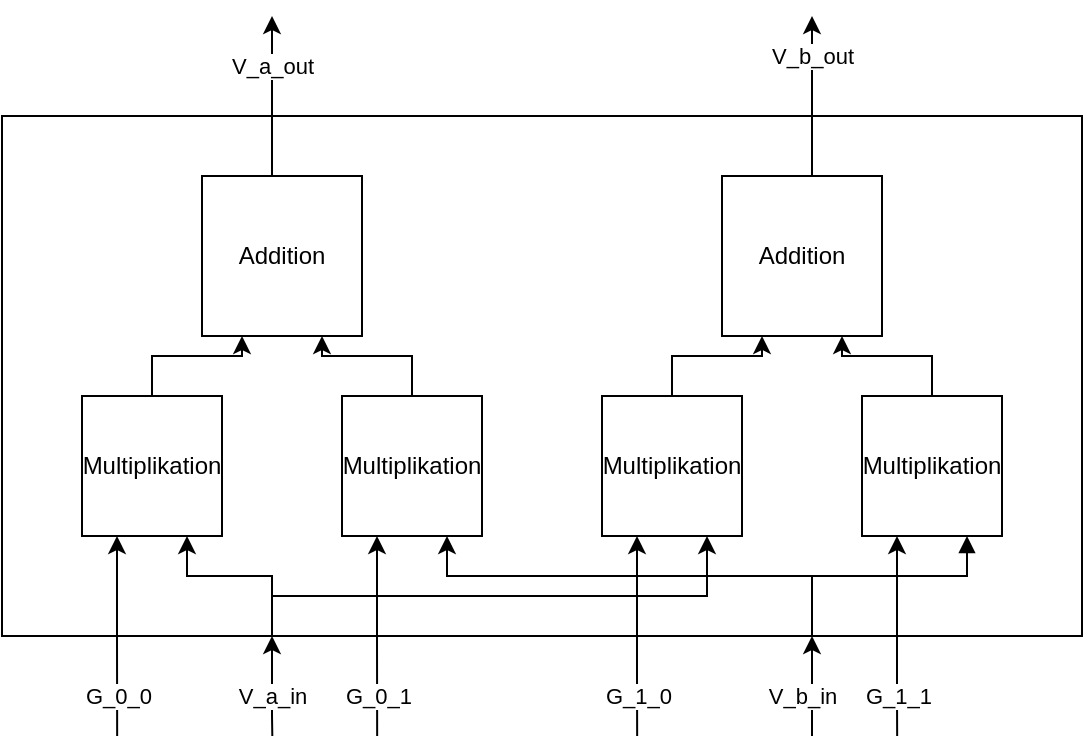 <mxfile version="24.0.7" type="github">
  <diagram name="Page-1" id="mfj5ObScFYbmNDHJe4dQ">
    <mxGraphModel dx="876" dy="535" grid="1" gridSize="10" guides="1" tooltips="1" connect="1" arrows="1" fold="1" page="1" pageScale="1" pageWidth="850" pageHeight="1100" math="0" shadow="0">
      <root>
        <mxCell id="0" />
        <mxCell id="1" parent="0" />
        <mxCell id="v_P1SrSjxpbax4tQQ7hH-2" value="V_a_out" style="edgeStyle=orthogonalEdgeStyle;rounded=0;orthogonalLoop=1;jettySize=auto;html=1;exitX=0.25;exitY=0;exitDx=0;exitDy=0;labelBackgroundColor=default;fontColor=default;" edge="1" parent="1" source="v_P1SrSjxpbax4tQQ7hH-1">
          <mxGeometry relative="1" as="geometry">
            <mxPoint x="315" y="40" as="targetPoint" />
            <Array as="points">
              <mxPoint x="315" y="65" />
              <mxPoint x="315" y="65" />
            </Array>
          </mxGeometry>
        </mxCell>
        <mxCell id="v_P1SrSjxpbax4tQQ7hH-3" value="V_b_out" style="edgeStyle=orthogonalEdgeStyle;rounded=0;orthogonalLoop=1;jettySize=auto;html=1;exitX=0.75;exitY=0;exitDx=0;exitDy=0;labelBackgroundColor=default;fontColor=default;" edge="1" parent="1" source="v_P1SrSjxpbax4tQQ7hH-1">
          <mxGeometry x="0.208" relative="1" as="geometry">
            <mxPoint x="585" y="40" as="targetPoint" />
            <mxPoint as="offset" />
          </mxGeometry>
        </mxCell>
        <mxCell id="v_P1SrSjxpbax4tQQ7hH-5" value="V_b_in" style="edgeStyle=orthogonalEdgeStyle;rounded=0;orthogonalLoop=1;jettySize=auto;html=1;exitX=0.75;exitY=1;exitDx=0;exitDy=0;labelBackgroundColor=default;fontColor=default;endArrow=none;endFill=0;startArrow=classic;startFill=1;" edge="1" parent="1" source="v_P1SrSjxpbax4tQQ7hH-1">
          <mxGeometry x="0.212" y="-5" relative="1" as="geometry">
            <mxPoint x="585" y="400" as="targetPoint" />
            <mxPoint as="offset" />
          </mxGeometry>
        </mxCell>
        <mxCell id="v_P1SrSjxpbax4tQQ7hH-8" value="V_a_in" style="edgeStyle=orthogonalEdgeStyle;rounded=0;orthogonalLoop=1;jettySize=auto;html=1;exitX=0.25;exitY=1;exitDx=0;exitDy=0;startArrow=classic;startFill=1;endArrow=none;endFill=0;labelBackgroundColor=default;fontColor=default;" edge="1" parent="1" source="v_P1SrSjxpbax4tQQ7hH-1">
          <mxGeometry x="0.2" relative="1" as="geometry">
            <mxPoint x="315.158" y="400" as="targetPoint" />
            <Array as="points">
              <mxPoint x="315" y="390" />
              <mxPoint x="315" y="390" />
            </Array>
            <mxPoint as="offset" />
          </mxGeometry>
        </mxCell>
        <mxCell id="v_P1SrSjxpbax4tQQ7hH-9" value="Recheneinheit" style="text;strokeColor=none;align=center;fillColor=none;html=1;verticalAlign=middle;whiteSpace=wrap;rounded=0;labelBackgroundColor=none;fontColor=#FF3333;" vertex="1" parent="1">
          <mxGeometry x="420" y="145" width="60" height="30" as="geometry" />
        </mxCell>
        <mxCell id="v_P1SrSjxpbax4tQQ7hH-1" value="" style="whiteSpace=wrap;html=1;labelBackgroundColor=none;align=center;verticalAlign=middle;fontFamily=Helvetica;fontSize=12;" vertex="1" parent="1">
          <mxGeometry x="180" y="90" width="540" height="260" as="geometry" />
        </mxCell>
        <mxCell id="v_P1SrSjxpbax4tQQ7hH-26" style="edgeStyle=orthogonalEdgeStyle;rounded=0;orthogonalLoop=1;jettySize=auto;html=1;exitX=0.75;exitY=1;exitDx=0;exitDy=0;entryX=0.75;entryY=1;entryDx=0;entryDy=0;startArrow=block;startFill=1;endArrow=none;endFill=0;labelBackgroundColor=none;fontColor=default;" edge="1" parent="1" source="v_P1SrSjxpbax4tQQ7hH-10" target="v_P1SrSjxpbax4tQQ7hH-1">
          <mxGeometry relative="1" as="geometry" />
        </mxCell>
        <mxCell id="v_P1SrSjxpbax4tQQ7hH-31" value="G_1_1" style="edgeStyle=orthogonalEdgeStyle;rounded=0;orthogonalLoop=1;jettySize=auto;html=1;exitX=0.25;exitY=1;exitDx=0;exitDy=0;startArrow=classic;startFill=1;endArrow=none;endFill=0;" edge="1" parent="1" source="v_P1SrSjxpbax4tQQ7hH-10">
          <mxGeometry x="0.6" relative="1" as="geometry">
            <mxPoint x="627.579" y="400" as="targetPoint" />
            <Array as="points">
              <mxPoint x="628" y="380" />
              <mxPoint x="628" y="380" />
            </Array>
            <mxPoint as="offset" />
          </mxGeometry>
        </mxCell>
        <mxCell id="v_P1SrSjxpbax4tQQ7hH-38" style="edgeStyle=orthogonalEdgeStyle;rounded=0;orthogonalLoop=1;jettySize=auto;html=1;exitX=0.5;exitY=0;exitDx=0;exitDy=0;entryX=0.75;entryY=1;entryDx=0;entryDy=0;" edge="1" parent="1" source="v_P1SrSjxpbax4tQQ7hH-10" target="v_P1SrSjxpbax4tQQ7hH-33">
          <mxGeometry relative="1" as="geometry" />
        </mxCell>
        <mxCell id="v_P1SrSjxpbax4tQQ7hH-10" value="Multiplikation" style="whiteSpace=wrap;html=1;align=center;verticalAlign=middle;fontFamily=Helvetica;fontSize=12;labelBackgroundColor=none;" vertex="1" parent="1">
          <mxGeometry x="610" y="230" width="70" height="70" as="geometry" />
        </mxCell>
        <mxCell id="v_P1SrSjxpbax4tQQ7hH-17" style="edgeStyle=orthogonalEdgeStyle;rounded=0;orthogonalLoop=1;jettySize=auto;html=1;exitX=0.75;exitY=1;exitDx=0;exitDy=0;entryX=0.75;entryY=1;entryDx=0;entryDy=0;endArrow=none;endFill=0;startArrow=classic;startFill=1;labelBackgroundColor=none;fontColor=default;" edge="1" parent="1" source="v_P1SrSjxpbax4tQQ7hH-11" target="v_P1SrSjxpbax4tQQ7hH-1">
          <mxGeometry relative="1" as="geometry" />
        </mxCell>
        <mxCell id="v_P1SrSjxpbax4tQQ7hH-29" value="G_0_1" style="edgeStyle=orthogonalEdgeStyle;rounded=0;orthogonalLoop=1;jettySize=auto;html=1;exitX=0.25;exitY=1;exitDx=0;exitDy=0;startArrow=classic;startFill=1;endArrow=none;endFill=0;" edge="1" parent="1" source="v_P1SrSjxpbax4tQQ7hH-11">
          <mxGeometry x="0.602" relative="1" as="geometry">
            <mxPoint x="367.579" y="400" as="targetPoint" />
            <mxPoint as="offset" />
          </mxGeometry>
        </mxCell>
        <mxCell id="v_P1SrSjxpbax4tQQ7hH-35" style="edgeStyle=orthogonalEdgeStyle;rounded=0;orthogonalLoop=1;jettySize=auto;html=1;exitX=0.5;exitY=0;exitDx=0;exitDy=0;entryX=0.75;entryY=1;entryDx=0;entryDy=0;" edge="1" parent="1" source="v_P1SrSjxpbax4tQQ7hH-11" target="v_P1SrSjxpbax4tQQ7hH-32">
          <mxGeometry relative="1" as="geometry" />
        </mxCell>
        <mxCell id="v_P1SrSjxpbax4tQQ7hH-11" value="Multiplikation" style="whiteSpace=wrap;html=1;align=center;verticalAlign=middle;fontFamily=Helvetica;fontSize=12;labelBackgroundColor=none;" vertex="1" parent="1">
          <mxGeometry x="350" y="230" width="70" height="70" as="geometry" />
        </mxCell>
        <mxCell id="v_P1SrSjxpbax4tQQ7hH-16" style="edgeStyle=orthogonalEdgeStyle;rounded=0;orthogonalLoop=1;jettySize=auto;html=1;exitX=0.75;exitY=1;exitDx=0;exitDy=0;entryX=0.25;entryY=1;entryDx=0;entryDy=0;startArrow=classic;startFill=1;endArrow=none;endFill=0;labelBackgroundColor=none;fontColor=default;" edge="1" parent="1" source="v_P1SrSjxpbax4tQQ7hH-12" target="v_P1SrSjxpbax4tQQ7hH-1">
          <mxGeometry relative="1" as="geometry" />
        </mxCell>
        <mxCell id="v_P1SrSjxpbax4tQQ7hH-28" value="G_0_0" style="edgeStyle=orthogonalEdgeStyle;rounded=0;orthogonalLoop=1;jettySize=auto;html=1;exitX=0.25;exitY=1;exitDx=0;exitDy=0;labelBackgroundColor=default;fontColor=default;startArrow=classic;startFill=1;endArrow=none;endFill=0;" edge="1" parent="1" source="v_P1SrSjxpbax4tQQ7hH-12">
          <mxGeometry x="0.602" relative="1" as="geometry">
            <mxPoint x="237.579" y="400" as="targetPoint" />
            <mxPoint as="offset" />
          </mxGeometry>
        </mxCell>
        <mxCell id="v_P1SrSjxpbax4tQQ7hH-34" style="edgeStyle=orthogonalEdgeStyle;rounded=0;orthogonalLoop=1;jettySize=auto;html=1;exitX=0.5;exitY=0;exitDx=0;exitDy=0;entryX=0.25;entryY=1;entryDx=0;entryDy=0;" edge="1" parent="1" source="v_P1SrSjxpbax4tQQ7hH-12" target="v_P1SrSjxpbax4tQQ7hH-32">
          <mxGeometry relative="1" as="geometry" />
        </mxCell>
        <mxCell id="v_P1SrSjxpbax4tQQ7hH-12" value="Multiplikation" style="whiteSpace=wrap;html=1;align=center;verticalAlign=middle;fontFamily=Helvetica;fontSize=12;labelBackgroundColor=none;" vertex="1" parent="1">
          <mxGeometry x="220" y="230" width="70" height="70" as="geometry" />
        </mxCell>
        <mxCell id="v_P1SrSjxpbax4tQQ7hH-25" style="edgeStyle=orthogonalEdgeStyle;rounded=0;orthogonalLoop=1;jettySize=auto;html=1;exitX=0.75;exitY=1;exitDx=0;exitDy=0;entryX=0.25;entryY=1;entryDx=0;entryDy=0;startArrow=classic;startFill=1;endArrow=none;endFill=0;labelBackgroundColor=none;fontColor=default;" edge="1" parent="1" source="v_P1SrSjxpbax4tQQ7hH-13" target="v_P1SrSjxpbax4tQQ7hH-1">
          <mxGeometry relative="1" as="geometry">
            <mxPoint x="310" y="330" as="targetPoint" />
            <Array as="points">
              <mxPoint x="532" y="330" />
              <mxPoint x="315" y="330" />
            </Array>
          </mxGeometry>
        </mxCell>
        <mxCell id="v_P1SrSjxpbax4tQQ7hH-30" value="G_1_0" style="edgeStyle=orthogonalEdgeStyle;rounded=0;orthogonalLoop=1;jettySize=auto;html=1;exitX=0.25;exitY=1;exitDx=0;exitDy=0;startArrow=classic;startFill=1;endArrow=none;endFill=0;" edge="1" parent="1" source="v_P1SrSjxpbax4tQQ7hH-13">
          <mxGeometry x="0.6" relative="1" as="geometry">
            <mxPoint x="497.579" y="400" as="targetPoint" />
            <Array as="points">
              <mxPoint x="498" y="370" />
              <mxPoint x="498" y="370" />
            </Array>
            <mxPoint as="offset" />
          </mxGeometry>
        </mxCell>
        <mxCell id="v_P1SrSjxpbax4tQQ7hH-37" style="edgeStyle=orthogonalEdgeStyle;rounded=0;orthogonalLoop=1;jettySize=auto;html=1;exitX=0.5;exitY=0;exitDx=0;exitDy=0;entryX=0.25;entryY=1;entryDx=0;entryDy=0;" edge="1" parent="1" source="v_P1SrSjxpbax4tQQ7hH-13" target="v_P1SrSjxpbax4tQQ7hH-33">
          <mxGeometry relative="1" as="geometry" />
        </mxCell>
        <mxCell id="v_P1SrSjxpbax4tQQ7hH-13" value="Multiplikation" style="whiteSpace=wrap;html=1;align=center;verticalAlign=middle;fontFamily=Helvetica;fontSize=12;labelBackgroundColor=none;" vertex="1" parent="1">
          <mxGeometry x="480" y="230" width="70" height="70" as="geometry" />
        </mxCell>
        <mxCell id="v_P1SrSjxpbax4tQQ7hH-40" style="edgeStyle=orthogonalEdgeStyle;rounded=0;orthogonalLoop=1;jettySize=auto;html=1;exitX=0.5;exitY=0;exitDx=0;exitDy=0;entryX=0.25;entryY=0;entryDx=0;entryDy=0;endArrow=none;endFill=0;" edge="1" parent="1" source="v_P1SrSjxpbax4tQQ7hH-32" target="v_P1SrSjxpbax4tQQ7hH-1">
          <mxGeometry relative="1" as="geometry" />
        </mxCell>
        <mxCell id="v_P1SrSjxpbax4tQQ7hH-32" value="Addition" style="whiteSpace=wrap;html=1;" vertex="1" parent="1">
          <mxGeometry x="280" y="120" width="80" height="80" as="geometry" />
        </mxCell>
        <mxCell id="v_P1SrSjxpbax4tQQ7hH-39" style="edgeStyle=orthogonalEdgeStyle;rounded=0;orthogonalLoop=1;jettySize=auto;html=1;exitX=0.5;exitY=0;exitDx=0;exitDy=0;entryX=0.75;entryY=0;entryDx=0;entryDy=0;endArrow=none;endFill=0;" edge="1" parent="1" source="v_P1SrSjxpbax4tQQ7hH-33" target="v_P1SrSjxpbax4tQQ7hH-1">
          <mxGeometry relative="1" as="geometry">
            <Array as="points">
              <mxPoint x="585" y="120" />
            </Array>
          </mxGeometry>
        </mxCell>
        <mxCell id="v_P1SrSjxpbax4tQQ7hH-33" value="Addition" style="whiteSpace=wrap;html=1;" vertex="1" parent="1">
          <mxGeometry x="540" y="120" width="80" height="80" as="geometry" />
        </mxCell>
      </root>
    </mxGraphModel>
  </diagram>
</mxfile>
